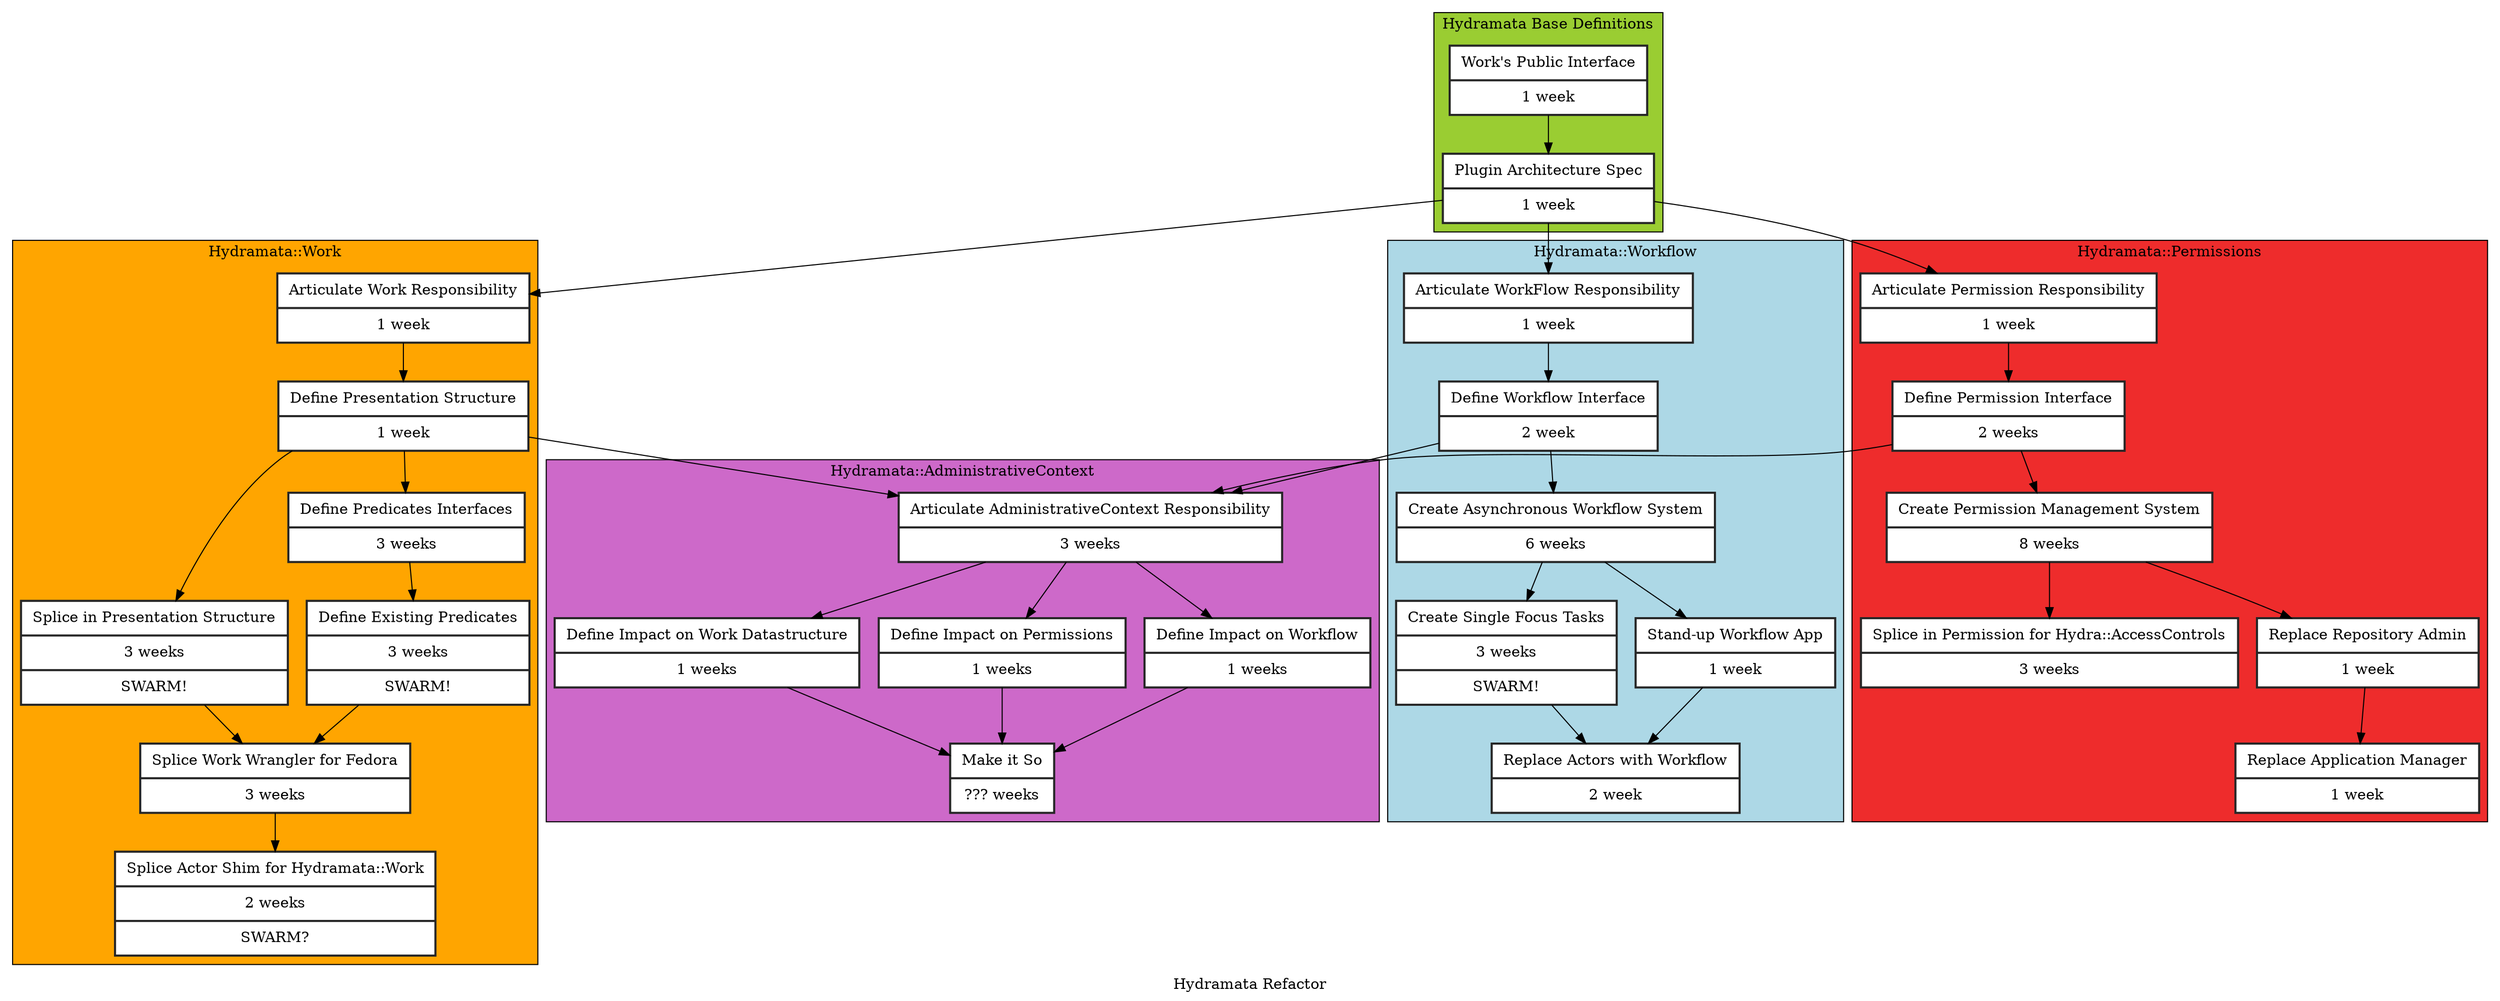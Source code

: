 digraph "G" {
    label="Hydramata Refactor"
    compound=true;
    node[color="grey15" fillcolor=white style=filled shape=record penwidth=2 margin="0.15, 0.125"];

    subgraph cluster_1 {
      label="Hydramata Base Definitions"
      fillcolor=olivedrab3
      style=filled
      define_works_public_interface[label="{ Work's Public Interface | 1 week }"]
      define_plugin_architecture_spec[label="{ Plugin Architecture Spec | 1 week }"]
    }

    subgraph cluster_2 {
      label="Hydramata::Work"
      fillcolor=orange
      style=filled
      articulate_work_responsibility[label="{Articulate Work Responsibility | 1 week }"]
      define_presentation_structure[label="{ Define Presentation Structure | 1 week }"]
      splice_presentation_structure[label="{ Splice in Presentation Structure | 3 weeks | SWARM! }"]
      define_predicate_interfaces[label="{ Define Predicates Interfaces | 3 weeks }"]
      define_existing_predicates[label="{ Define Existing Predicates | 3 weeks | SWARM! }"]
      splice_work_wrangler[label="{ Splice Work Wrangler for Fedora | 3 weeks }"]
      splice_actor_shim[label="{ Splice Actor Shim for Hydramata::Work | 2 weeks | SWARM? }"]
    }

    subgraph cluster_3 {
      label="Hydramata::Workflow"
      fillcolor=lightblue
      style=filled
      articulate_workflow_responsibility[label="{Articulate WorkFlow Responsibility | 1 week }"]
      define_workflow_interface[label="{Define Workflow Interface | 2 week }"]
      create_asynchronous_workflow[label="{ Create Asynchronous Workflow System | 6 weeks }"]
      create_exsting_tasks[label="{ Create Single Focus Tasks | 3 weeks | SWARM! }"]
      stand_up_workflow_app[label="{ Stand-up Workflow App | 1 week }"]
      replace_existing_actors[label="{ Replace Actors with Workflow | 2 week }"]
    }

    subgraph cluster_4 {
      label="Hydramata::Permissions"
      fillcolor=firebrick2
      style=filled
      articulate_permission_responsibility[label="{ Articulate Permission Responsibility | 1 week }"]
      define_permission_interface[label="{ Define Permission Interface | 2 weeks }"]
      define_permission_management_system[label="{ Create Permission Management System | 8 weeks }"]
      splice_in_hacl[label="{ Splice in Permission for Hydra::AccessControls | 3 weeks }"]
      replace_repository_admin[label="{ Replace Repository Admin | 1 week }"]
      replace_application_manager[label="{ Replace Application Manager | 1 week }"]
    }

    subgraph cluster_5 {
      label="Hydramata::AdministrativeContext"
      fillcolor=orchid3
      style=filled
      articulate_administrative_context_responsibility[label="{ Articulate AdministrativeContext Responsibility | 3 weeks }"]
      define_impact_on_work[label="{ Define Impact on Work Datastructure | 1 weeks }"]
      define_impact_on_permissions[label="{ Define Impact on Permissions | 1 weeks }"]
      define_impact_on_workflow[label="{ Define Impact on Workflow | 1 weeks }"]
      make_it_so[label="{ Make it So | ??? weeks }"]
    }

    define_works_public_interface -> define_plugin_architecture_spec
    define_plugin_architecture_spec -> articulate_work_responsibility -> define_presentation_structure
    define_plugin_architecture_spec -> articulate_permission_responsibility -> define_permission_interface
    define_plugin_architecture_spec -> articulate_workflow_responsibility -> define_workflow_interface -> create_asynchronous_workflow

    define_presentation_structure -> articulate_administrative_context_responsibility
    define_permission_interface -> articulate_administrative_context_responsibility
    define_workflow_interface -> articulate_administrative_context_responsibility
    articulate_administrative_context_responsibility -> define_impact_on_work -> make_it_so
    articulate_administrative_context_responsibility -> define_impact_on_workflow -> make_it_so
    articulate_administrative_context_responsibility -> define_impact_on_permissions -> make_it_so

    define_permission_interface -> define_permission_management_system
    define_permission_management_system -> replace_repository_admin
    replace_repository_admin -> replace_application_manager
    define_permission_management_system -> splice_in_hacl
    define_presentation_structure -> splice_presentation_structure
    define_presentation_structure -> define_predicate_interfaces
    define_predicate_interfaces -> define_existing_predicates
    splice_presentation_structure -> splice_work_wrangler
    define_existing_predicates -> splice_work_wrangler
    splice_work_wrangler -> splice_actor_shim
    create_asynchronous_workflow -> create_exsting_tasks
    create_asynchronous_workflow -> stand_up_workflow_app
    stand_up_workflow_app -> replace_existing_actors
    create_exsting_tasks -> replace_existing_actors
}